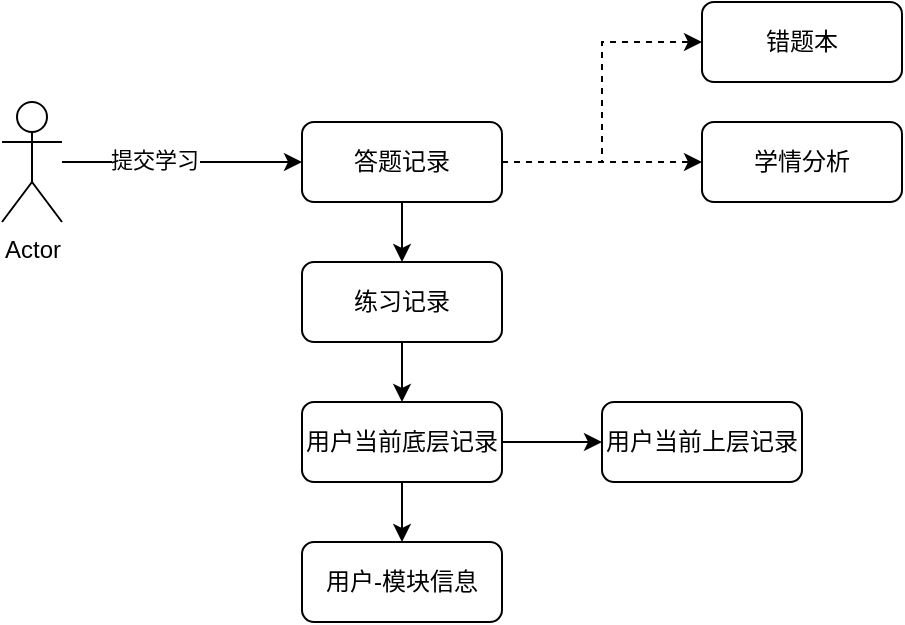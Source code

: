 <mxfile version="27.1.6">
  <diagram name="第 1 页" id="GW19atiVZEYxLUoV0Edh">
    <mxGraphModel dx="915" dy="626" grid="1" gridSize="10" guides="1" tooltips="1" connect="1" arrows="1" fold="1" page="1" pageScale="1" pageWidth="827" pageHeight="1169" math="0" shadow="0">
      <root>
        <mxCell id="0" />
        <mxCell id="1" parent="0" />
        <mxCell id="-nzasVQWbXumExMnOojZ-2" value="用户-模块信息" style="rounded=1;whiteSpace=wrap;html=1;" vertex="1" parent="1">
          <mxGeometry x="190" y="340" width="100" height="40" as="geometry" />
        </mxCell>
        <mxCell id="-nzasVQWbXumExMnOojZ-16" style="edgeStyle=orthogonalEdgeStyle;rounded=0;orthogonalLoop=1;jettySize=auto;html=1;" edge="1" parent="1" source="-nzasVQWbXumExMnOojZ-3" target="-nzasVQWbXumExMnOojZ-7">
          <mxGeometry relative="1" as="geometry" />
        </mxCell>
        <mxCell id="-nzasVQWbXumExMnOojZ-3" value="练习记录" style="rounded=1;whiteSpace=wrap;html=1;" vertex="1" parent="1">
          <mxGeometry x="190" y="200" width="100" height="40" as="geometry" />
        </mxCell>
        <mxCell id="-nzasVQWbXumExMnOojZ-15" style="edgeStyle=orthogonalEdgeStyle;rounded=0;orthogonalLoop=1;jettySize=auto;html=1;entryX=0.5;entryY=0;entryDx=0;entryDy=0;" edge="1" parent="1" source="-nzasVQWbXumExMnOojZ-4" target="-nzasVQWbXumExMnOojZ-3">
          <mxGeometry relative="1" as="geometry" />
        </mxCell>
        <mxCell id="-nzasVQWbXumExMnOojZ-20" style="edgeStyle=orthogonalEdgeStyle;rounded=0;orthogonalLoop=1;jettySize=auto;html=1;entryX=0;entryY=0.5;entryDx=0;entryDy=0;dashed=1;" edge="1" parent="1" source="-nzasVQWbXumExMnOojZ-4" target="-nzasVQWbXumExMnOojZ-19">
          <mxGeometry relative="1" as="geometry" />
        </mxCell>
        <mxCell id="-nzasVQWbXumExMnOojZ-22" style="edgeStyle=orthogonalEdgeStyle;rounded=0;orthogonalLoop=1;jettySize=auto;html=1;dashed=1;" edge="1" parent="1" source="-nzasVQWbXumExMnOojZ-4" target="-nzasVQWbXumExMnOojZ-21">
          <mxGeometry relative="1" as="geometry" />
        </mxCell>
        <mxCell id="-nzasVQWbXumExMnOojZ-4" value="答题记录" style="rounded=1;whiteSpace=wrap;html=1;" vertex="1" parent="1">
          <mxGeometry x="190" y="130" width="100" height="40" as="geometry" />
        </mxCell>
        <mxCell id="-nzasVQWbXumExMnOojZ-17" style="edgeStyle=orthogonalEdgeStyle;rounded=0;orthogonalLoop=1;jettySize=auto;html=1;" edge="1" parent="1" source="-nzasVQWbXumExMnOojZ-7" target="-nzasVQWbXumExMnOojZ-10">
          <mxGeometry relative="1" as="geometry" />
        </mxCell>
        <mxCell id="-nzasVQWbXumExMnOojZ-18" style="edgeStyle=orthogonalEdgeStyle;rounded=0;orthogonalLoop=1;jettySize=auto;html=1;" edge="1" parent="1" source="-nzasVQWbXumExMnOojZ-7" target="-nzasVQWbXumExMnOojZ-2">
          <mxGeometry relative="1" as="geometry" />
        </mxCell>
        <mxCell id="-nzasVQWbXumExMnOojZ-7" value="用户当前底层记录" style="rounded=1;whiteSpace=wrap;html=1;" vertex="1" parent="1">
          <mxGeometry x="190" y="270" width="100" height="40" as="geometry" />
        </mxCell>
        <mxCell id="-nzasVQWbXumExMnOojZ-10" value="用户当前上层记录" style="rounded=1;whiteSpace=wrap;html=1;" vertex="1" parent="1">
          <mxGeometry x="340" y="270" width="100" height="40" as="geometry" />
        </mxCell>
        <mxCell id="-nzasVQWbXumExMnOojZ-13" style="edgeStyle=orthogonalEdgeStyle;rounded=0;orthogonalLoop=1;jettySize=auto;html=1;entryX=0;entryY=0.5;entryDx=0;entryDy=0;" edge="1" parent="1" source="-nzasVQWbXumExMnOojZ-12" target="-nzasVQWbXumExMnOojZ-4">
          <mxGeometry relative="1" as="geometry" />
        </mxCell>
        <mxCell id="-nzasVQWbXumExMnOojZ-14" value="提交学习" style="edgeLabel;html=1;align=center;verticalAlign=middle;resizable=0;points=[];" vertex="1" connectable="0" parent="-nzasVQWbXumExMnOojZ-13">
          <mxGeometry x="-0.243" y="1" relative="1" as="geometry">
            <mxPoint as="offset" />
          </mxGeometry>
        </mxCell>
        <mxCell id="-nzasVQWbXumExMnOojZ-12" value="Actor" style="shape=umlActor;verticalLabelPosition=bottom;verticalAlign=top;html=1;outlineConnect=0;" vertex="1" parent="1">
          <mxGeometry x="40" y="120" width="30" height="60" as="geometry" />
        </mxCell>
        <mxCell id="-nzasVQWbXumExMnOojZ-19" value="错题本" style="rounded=1;whiteSpace=wrap;html=1;" vertex="1" parent="1">
          <mxGeometry x="390" y="70" width="100" height="40" as="geometry" />
        </mxCell>
        <mxCell id="-nzasVQWbXumExMnOojZ-21" value="学情分析" style="rounded=1;whiteSpace=wrap;html=1;" vertex="1" parent="1">
          <mxGeometry x="390" y="130" width="100" height="40" as="geometry" />
        </mxCell>
      </root>
    </mxGraphModel>
  </diagram>
</mxfile>
